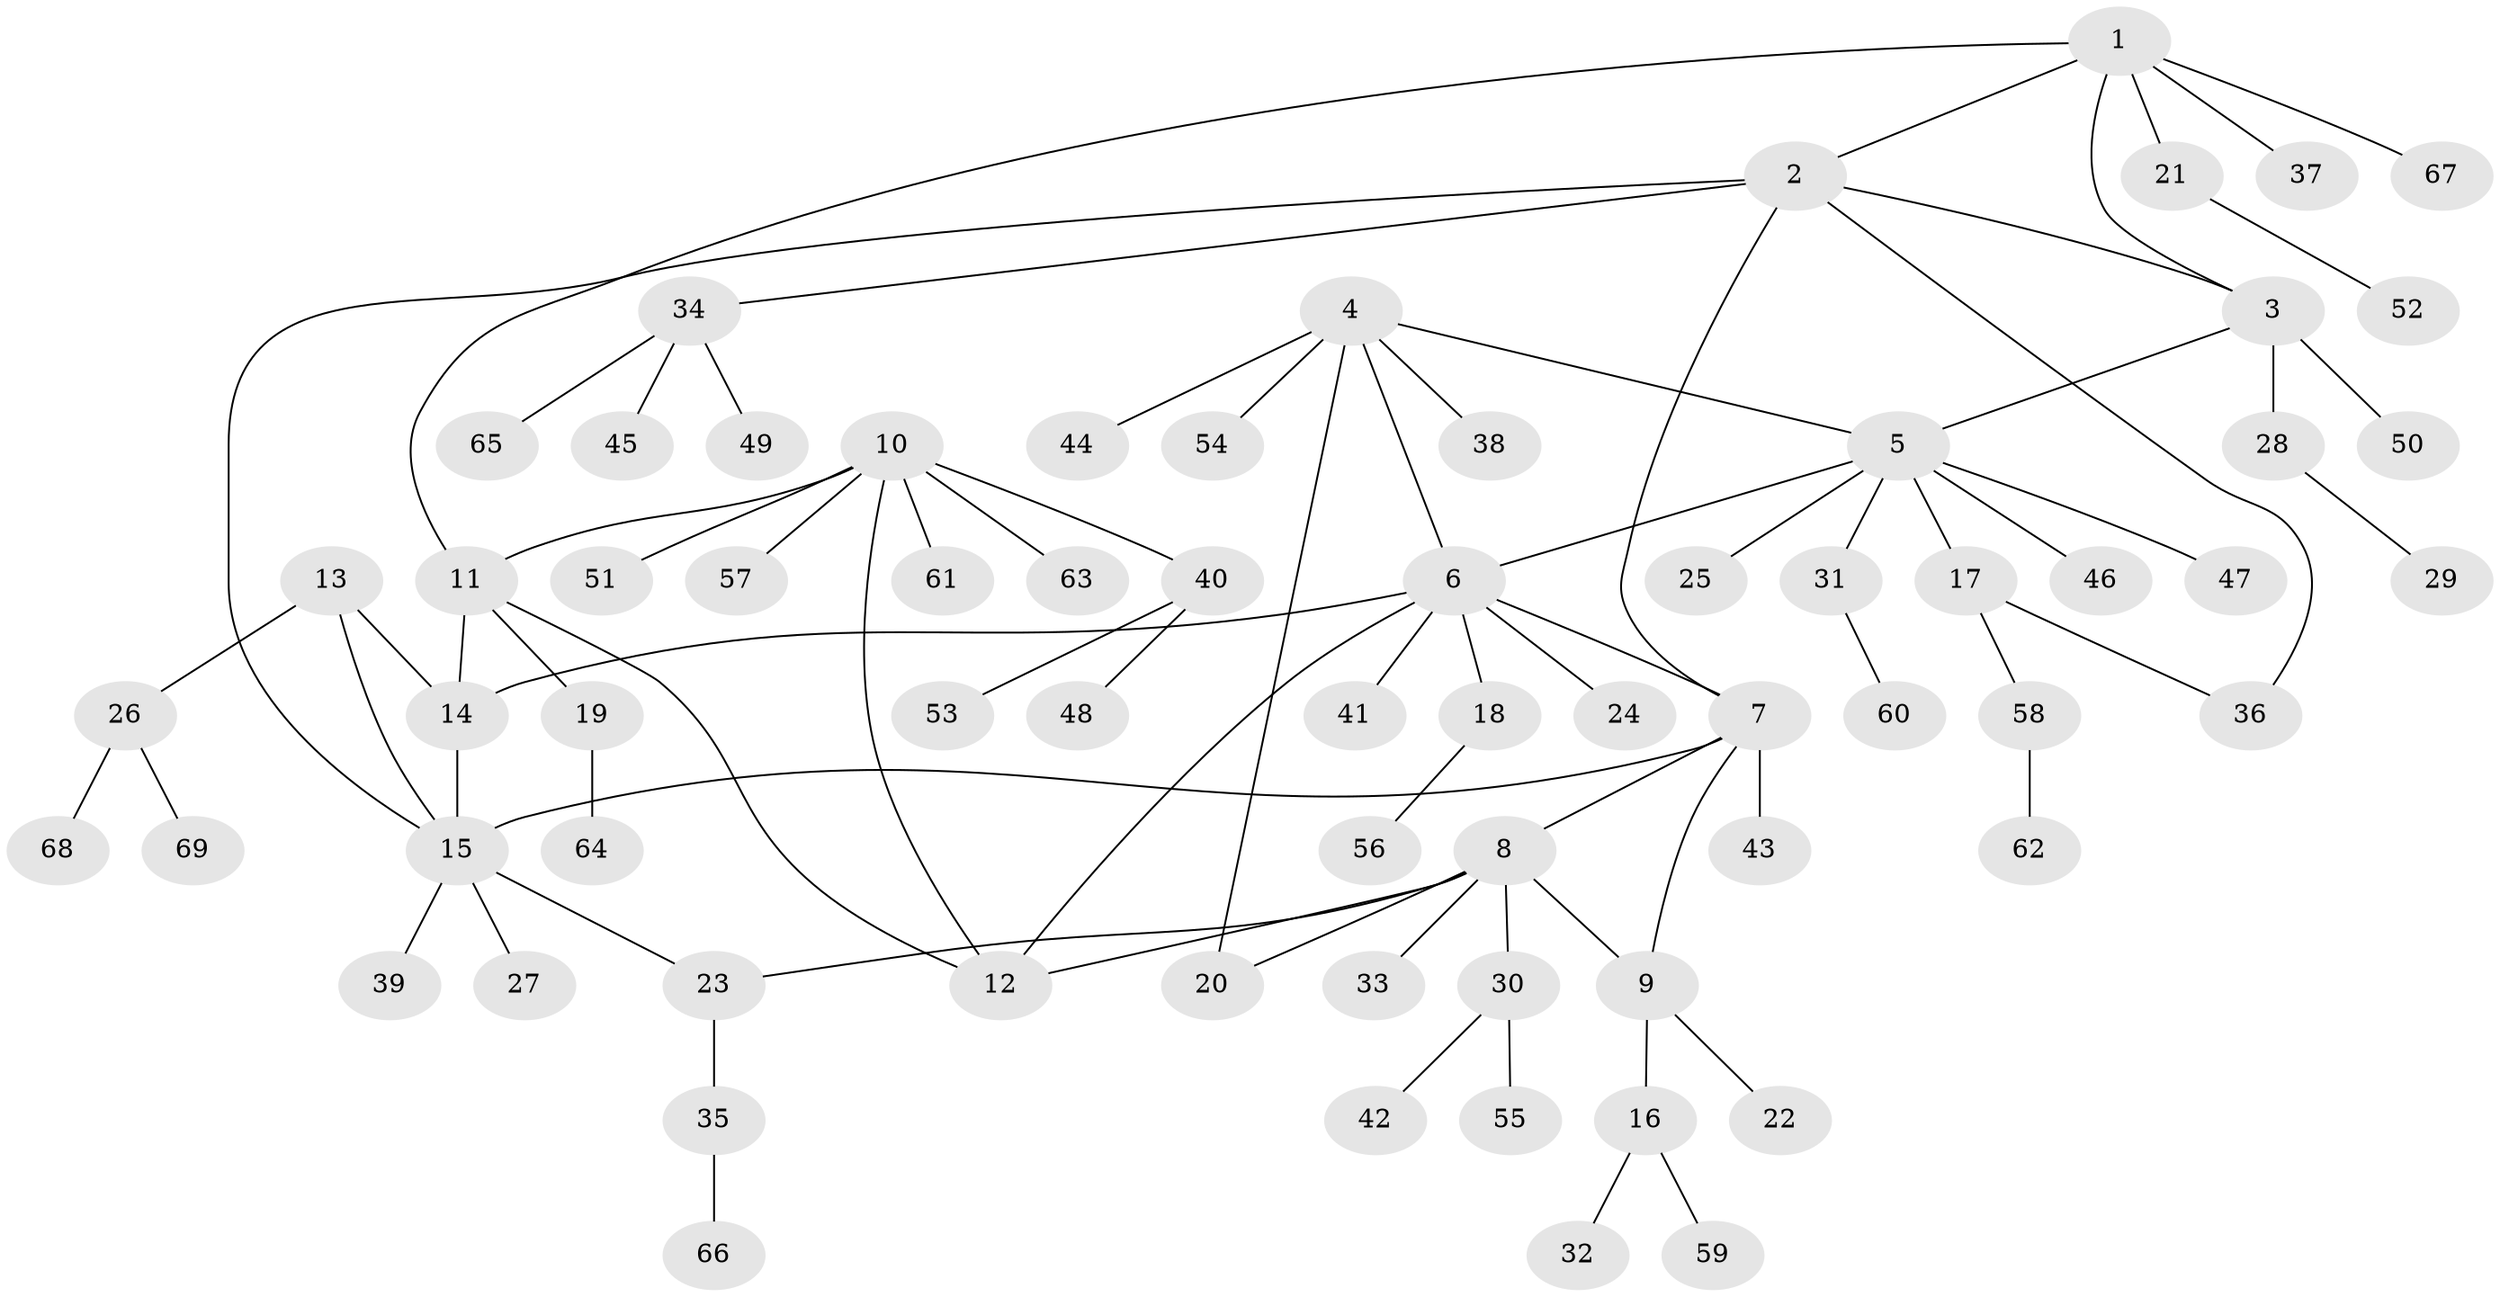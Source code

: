 // coarse degree distribution, {5: 0.08333333333333333, 8: 0.041666666666666664, 7: 0.0625, 6: 0.020833333333333332, 4: 0.041666666666666664, 2: 0.10416666666666667, 3: 0.041666666666666664, 1: 0.6041666666666666}
// Generated by graph-tools (version 1.1) at 2025/24/03/03/25 07:24:14]
// undirected, 69 vertices, 82 edges
graph export_dot {
graph [start="1"]
  node [color=gray90,style=filled];
  1;
  2;
  3;
  4;
  5;
  6;
  7;
  8;
  9;
  10;
  11;
  12;
  13;
  14;
  15;
  16;
  17;
  18;
  19;
  20;
  21;
  22;
  23;
  24;
  25;
  26;
  27;
  28;
  29;
  30;
  31;
  32;
  33;
  34;
  35;
  36;
  37;
  38;
  39;
  40;
  41;
  42;
  43;
  44;
  45;
  46;
  47;
  48;
  49;
  50;
  51;
  52;
  53;
  54;
  55;
  56;
  57;
  58;
  59;
  60;
  61;
  62;
  63;
  64;
  65;
  66;
  67;
  68;
  69;
  1 -- 2;
  1 -- 3;
  1 -- 11;
  1 -- 21;
  1 -- 37;
  1 -- 67;
  2 -- 3;
  2 -- 7;
  2 -- 15;
  2 -- 34;
  2 -- 36;
  3 -- 5;
  3 -- 28;
  3 -- 50;
  4 -- 5;
  4 -- 6;
  4 -- 20;
  4 -- 38;
  4 -- 44;
  4 -- 54;
  5 -- 6;
  5 -- 17;
  5 -- 25;
  5 -- 31;
  5 -- 46;
  5 -- 47;
  6 -- 7;
  6 -- 12;
  6 -- 14;
  6 -- 18;
  6 -- 24;
  6 -- 41;
  7 -- 8;
  7 -- 9;
  7 -- 15;
  7 -- 43;
  8 -- 9;
  8 -- 12;
  8 -- 20;
  8 -- 23;
  8 -- 30;
  8 -- 33;
  9 -- 16;
  9 -- 22;
  10 -- 11;
  10 -- 12;
  10 -- 40;
  10 -- 51;
  10 -- 57;
  10 -- 61;
  10 -- 63;
  11 -- 12;
  11 -- 14;
  11 -- 19;
  13 -- 14;
  13 -- 15;
  13 -- 26;
  14 -- 15;
  15 -- 23;
  15 -- 27;
  15 -- 39;
  16 -- 32;
  16 -- 59;
  17 -- 36;
  17 -- 58;
  18 -- 56;
  19 -- 64;
  21 -- 52;
  23 -- 35;
  26 -- 68;
  26 -- 69;
  28 -- 29;
  30 -- 42;
  30 -- 55;
  31 -- 60;
  34 -- 45;
  34 -- 49;
  34 -- 65;
  35 -- 66;
  40 -- 48;
  40 -- 53;
  58 -- 62;
}
